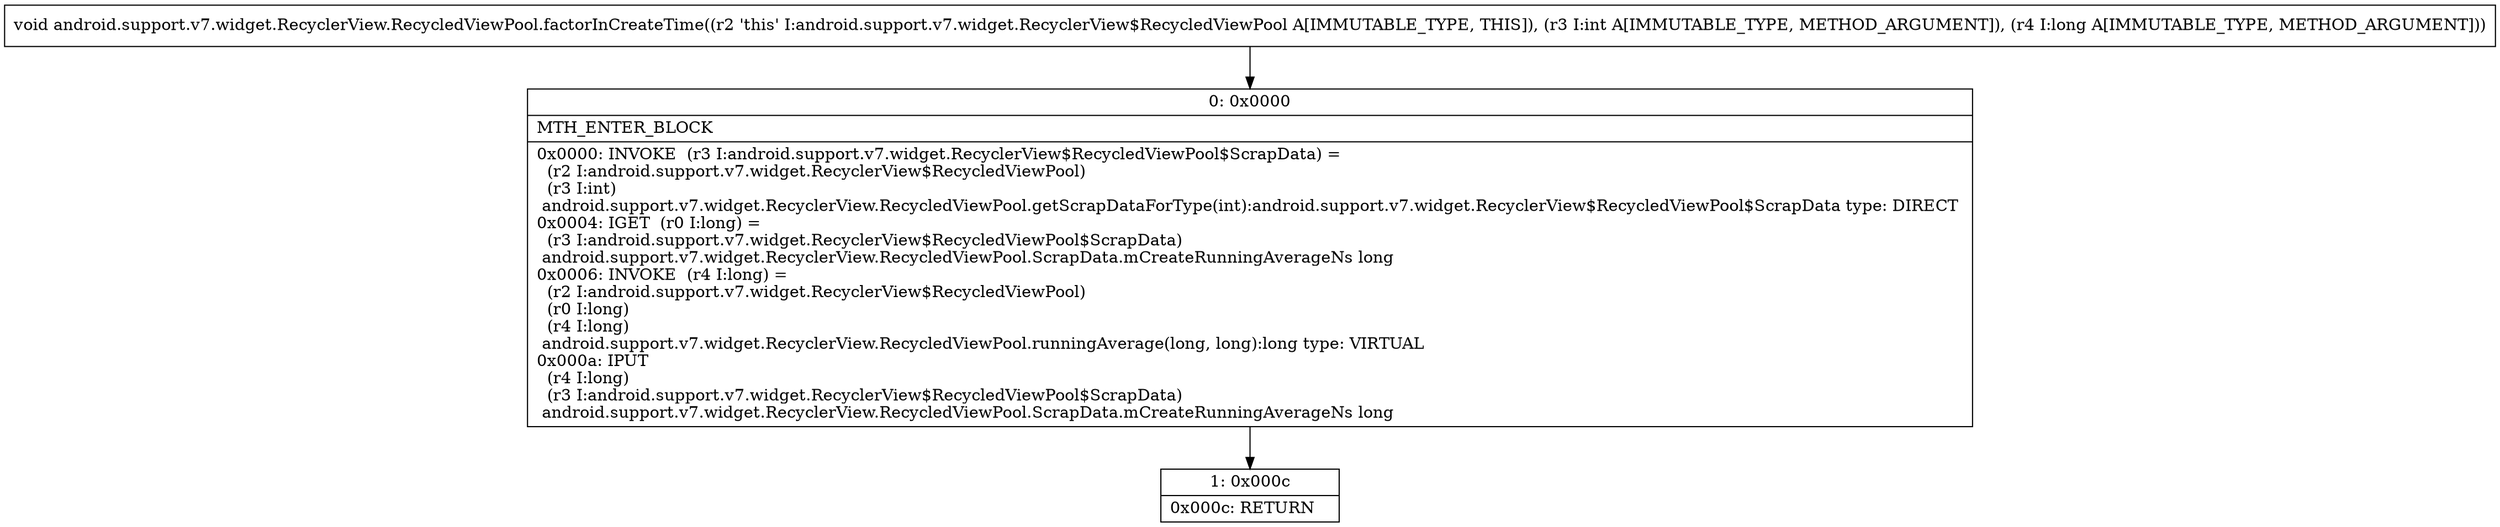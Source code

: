 digraph "CFG forandroid.support.v7.widget.RecyclerView.RecycledViewPool.factorInCreateTime(IJ)V" {
Node_0 [shape=record,label="{0\:\ 0x0000|MTH_ENTER_BLOCK\l|0x0000: INVOKE  (r3 I:android.support.v7.widget.RecyclerView$RecycledViewPool$ScrapData) = \l  (r2 I:android.support.v7.widget.RecyclerView$RecycledViewPool)\l  (r3 I:int)\l android.support.v7.widget.RecyclerView.RecycledViewPool.getScrapDataForType(int):android.support.v7.widget.RecyclerView$RecycledViewPool$ScrapData type: DIRECT \l0x0004: IGET  (r0 I:long) = \l  (r3 I:android.support.v7.widget.RecyclerView$RecycledViewPool$ScrapData)\l android.support.v7.widget.RecyclerView.RecycledViewPool.ScrapData.mCreateRunningAverageNs long \l0x0006: INVOKE  (r4 I:long) = \l  (r2 I:android.support.v7.widget.RecyclerView$RecycledViewPool)\l  (r0 I:long)\l  (r4 I:long)\l android.support.v7.widget.RecyclerView.RecycledViewPool.runningAverage(long, long):long type: VIRTUAL \l0x000a: IPUT  \l  (r4 I:long)\l  (r3 I:android.support.v7.widget.RecyclerView$RecycledViewPool$ScrapData)\l android.support.v7.widget.RecyclerView.RecycledViewPool.ScrapData.mCreateRunningAverageNs long \l}"];
Node_1 [shape=record,label="{1\:\ 0x000c|0x000c: RETURN   \l}"];
MethodNode[shape=record,label="{void android.support.v7.widget.RecyclerView.RecycledViewPool.factorInCreateTime((r2 'this' I:android.support.v7.widget.RecyclerView$RecycledViewPool A[IMMUTABLE_TYPE, THIS]), (r3 I:int A[IMMUTABLE_TYPE, METHOD_ARGUMENT]), (r4 I:long A[IMMUTABLE_TYPE, METHOD_ARGUMENT])) }"];
MethodNode -> Node_0;
Node_0 -> Node_1;
}

